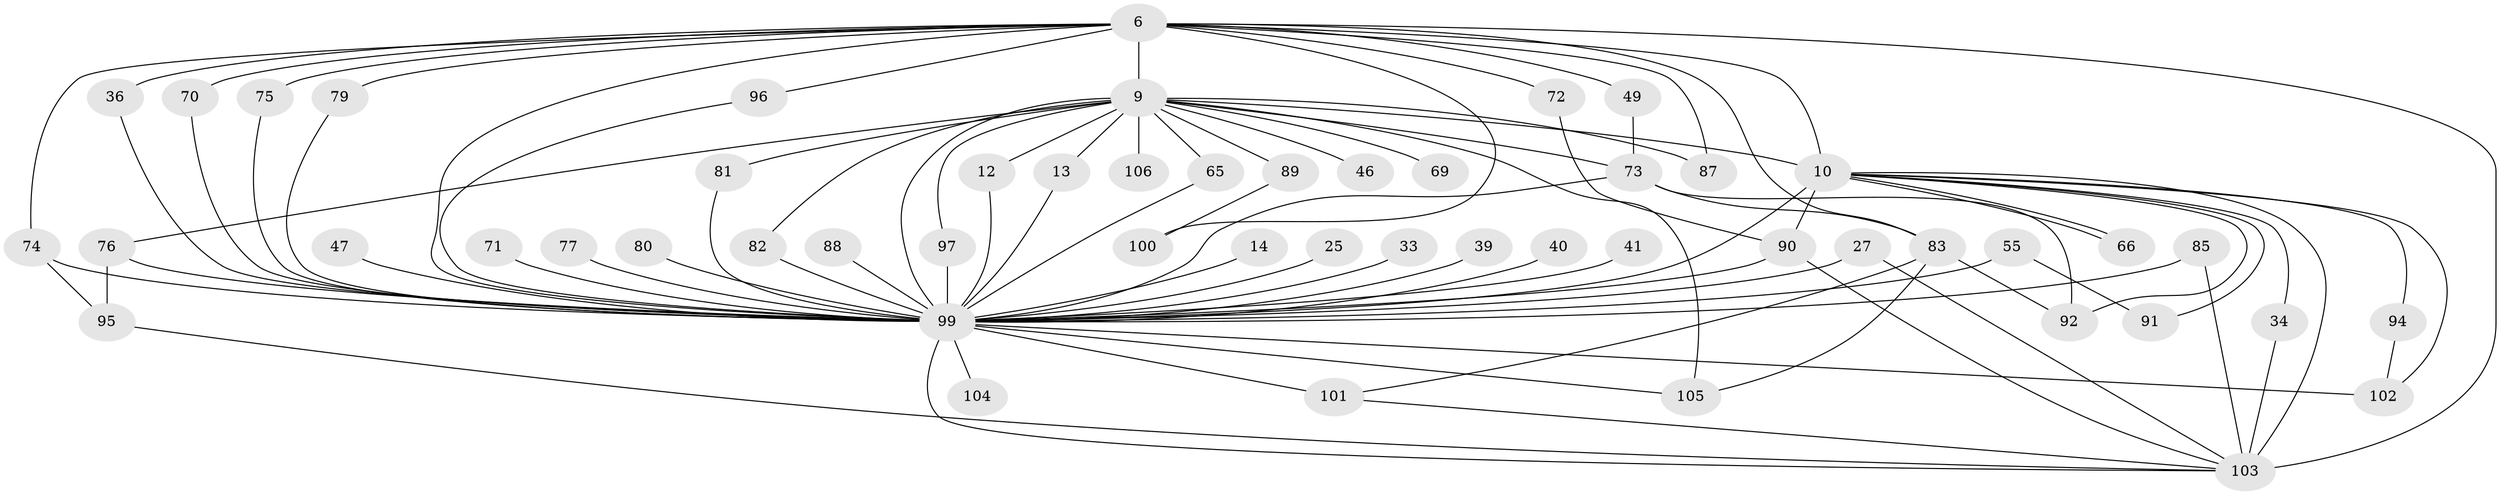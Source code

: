 // original degree distribution, {18: 0.009433962264150943, 25: 0.009433962264150943, 36: 0.009433962264150943, 19: 0.009433962264150943, 13: 0.009433962264150943, 23: 0.009433962264150943, 16: 0.009433962264150943, 27: 0.009433962264150943, 15: 0.018867924528301886, 9: 0.009433962264150943, 2: 0.5377358490566038, 4: 0.10377358490566038, 5: 0.03773584905660377, 7: 0.018867924528301886, 3: 0.18867924528301888, 6: 0.009433962264150943}
// Generated by graph-tools (version 1.1) at 2025/46/03/09/25 04:46:13]
// undirected, 53 vertices, 93 edges
graph export_dot {
graph [start="1"]
  node [color=gray90,style=filled];
  6 [super="+1"];
  9 [super="+4+7"];
  10 [super="+5"];
  12;
  13;
  14;
  25;
  27;
  33;
  34;
  36;
  39;
  40;
  41;
  46;
  47;
  49;
  55 [super="+43"];
  65;
  66;
  69;
  70;
  71;
  72;
  73 [super="+21+64"];
  74 [super="+62"];
  75;
  76 [super="+24"];
  77;
  79;
  80;
  81;
  82 [super="+61+54"];
  83 [super="+29+16"];
  85;
  87 [super="+44"];
  88;
  89;
  90 [super="+56+67"];
  91;
  92 [super="+31+26"];
  94;
  95 [super="+63"];
  96;
  97 [super="+58"];
  99 [super="+93+68+84"];
  100;
  101 [super="+86+59"];
  102 [super="+35+60"];
  103 [super="+98+52"];
  104;
  105 [super="+18"];
  106;
  6 -- 9 [weight=6];
  6 -- 10 [weight=4];
  6 -- 36;
  6 -- 49;
  6 -- 79;
  6 -- 83 [weight=4];
  6 -- 96;
  6 -- 100;
  6 -- 70;
  6 -- 72;
  6 -- 75;
  6 -- 87;
  6 -- 74;
  6 -- 103 [weight=5];
  6 -- 99 [weight=10];
  9 -- 10 [weight=6];
  9 -- 12;
  9 -- 46 [weight=2];
  9 -- 69 [weight=2];
  9 -- 89 [weight=2];
  9 -- 106 [weight=2];
  9 -- 65;
  9 -- 13;
  9 -- 73;
  9 -- 76 [weight=2];
  9 -- 81;
  9 -- 87 [weight=2];
  9 -- 105;
  9 -- 82;
  9 -- 97;
  9 -- 99 [weight=12];
  10 -- 34;
  10 -- 66;
  10 -- 66;
  10 -- 91;
  10 -- 94;
  10 -- 90;
  10 -- 102;
  10 -- 92;
  10 -- 99 [weight=7];
  10 -- 103;
  12 -- 99;
  13 -- 99;
  14 -- 99 [weight=2];
  25 -- 99;
  27 -- 103;
  27 -- 99;
  33 -- 99;
  34 -- 103;
  36 -- 99;
  39 -- 99 [weight=2];
  40 -- 99 [weight=2];
  41 -- 99 [weight=3];
  47 -- 99;
  49 -- 73;
  55 -- 91;
  55 -- 99 [weight=3];
  65 -- 99;
  70 -- 99;
  71 -- 99 [weight=2];
  72 -- 90;
  73 -- 92;
  73 -- 83;
  73 -- 99 [weight=4];
  74 -- 95;
  74 -- 99 [weight=2];
  75 -- 99;
  76 -- 95;
  76 -- 99 [weight=2];
  77 -- 99 [weight=2];
  79 -- 99;
  80 -- 99 [weight=2];
  81 -- 99;
  82 -- 99 [weight=3];
  83 -- 92;
  83 -- 105;
  83 -- 101;
  85 -- 103;
  85 -- 99;
  88 -- 99;
  89 -- 100;
  90 -- 103;
  90 -- 99 [weight=4];
  94 -- 102;
  95 -- 103;
  96 -- 99;
  97 -- 99 [weight=3];
  99 -- 101 [weight=3];
  99 -- 102 [weight=5];
  99 -- 104 [weight=2];
  99 -- 103;
  99 -- 105;
  101 -- 103 [weight=2];
}
